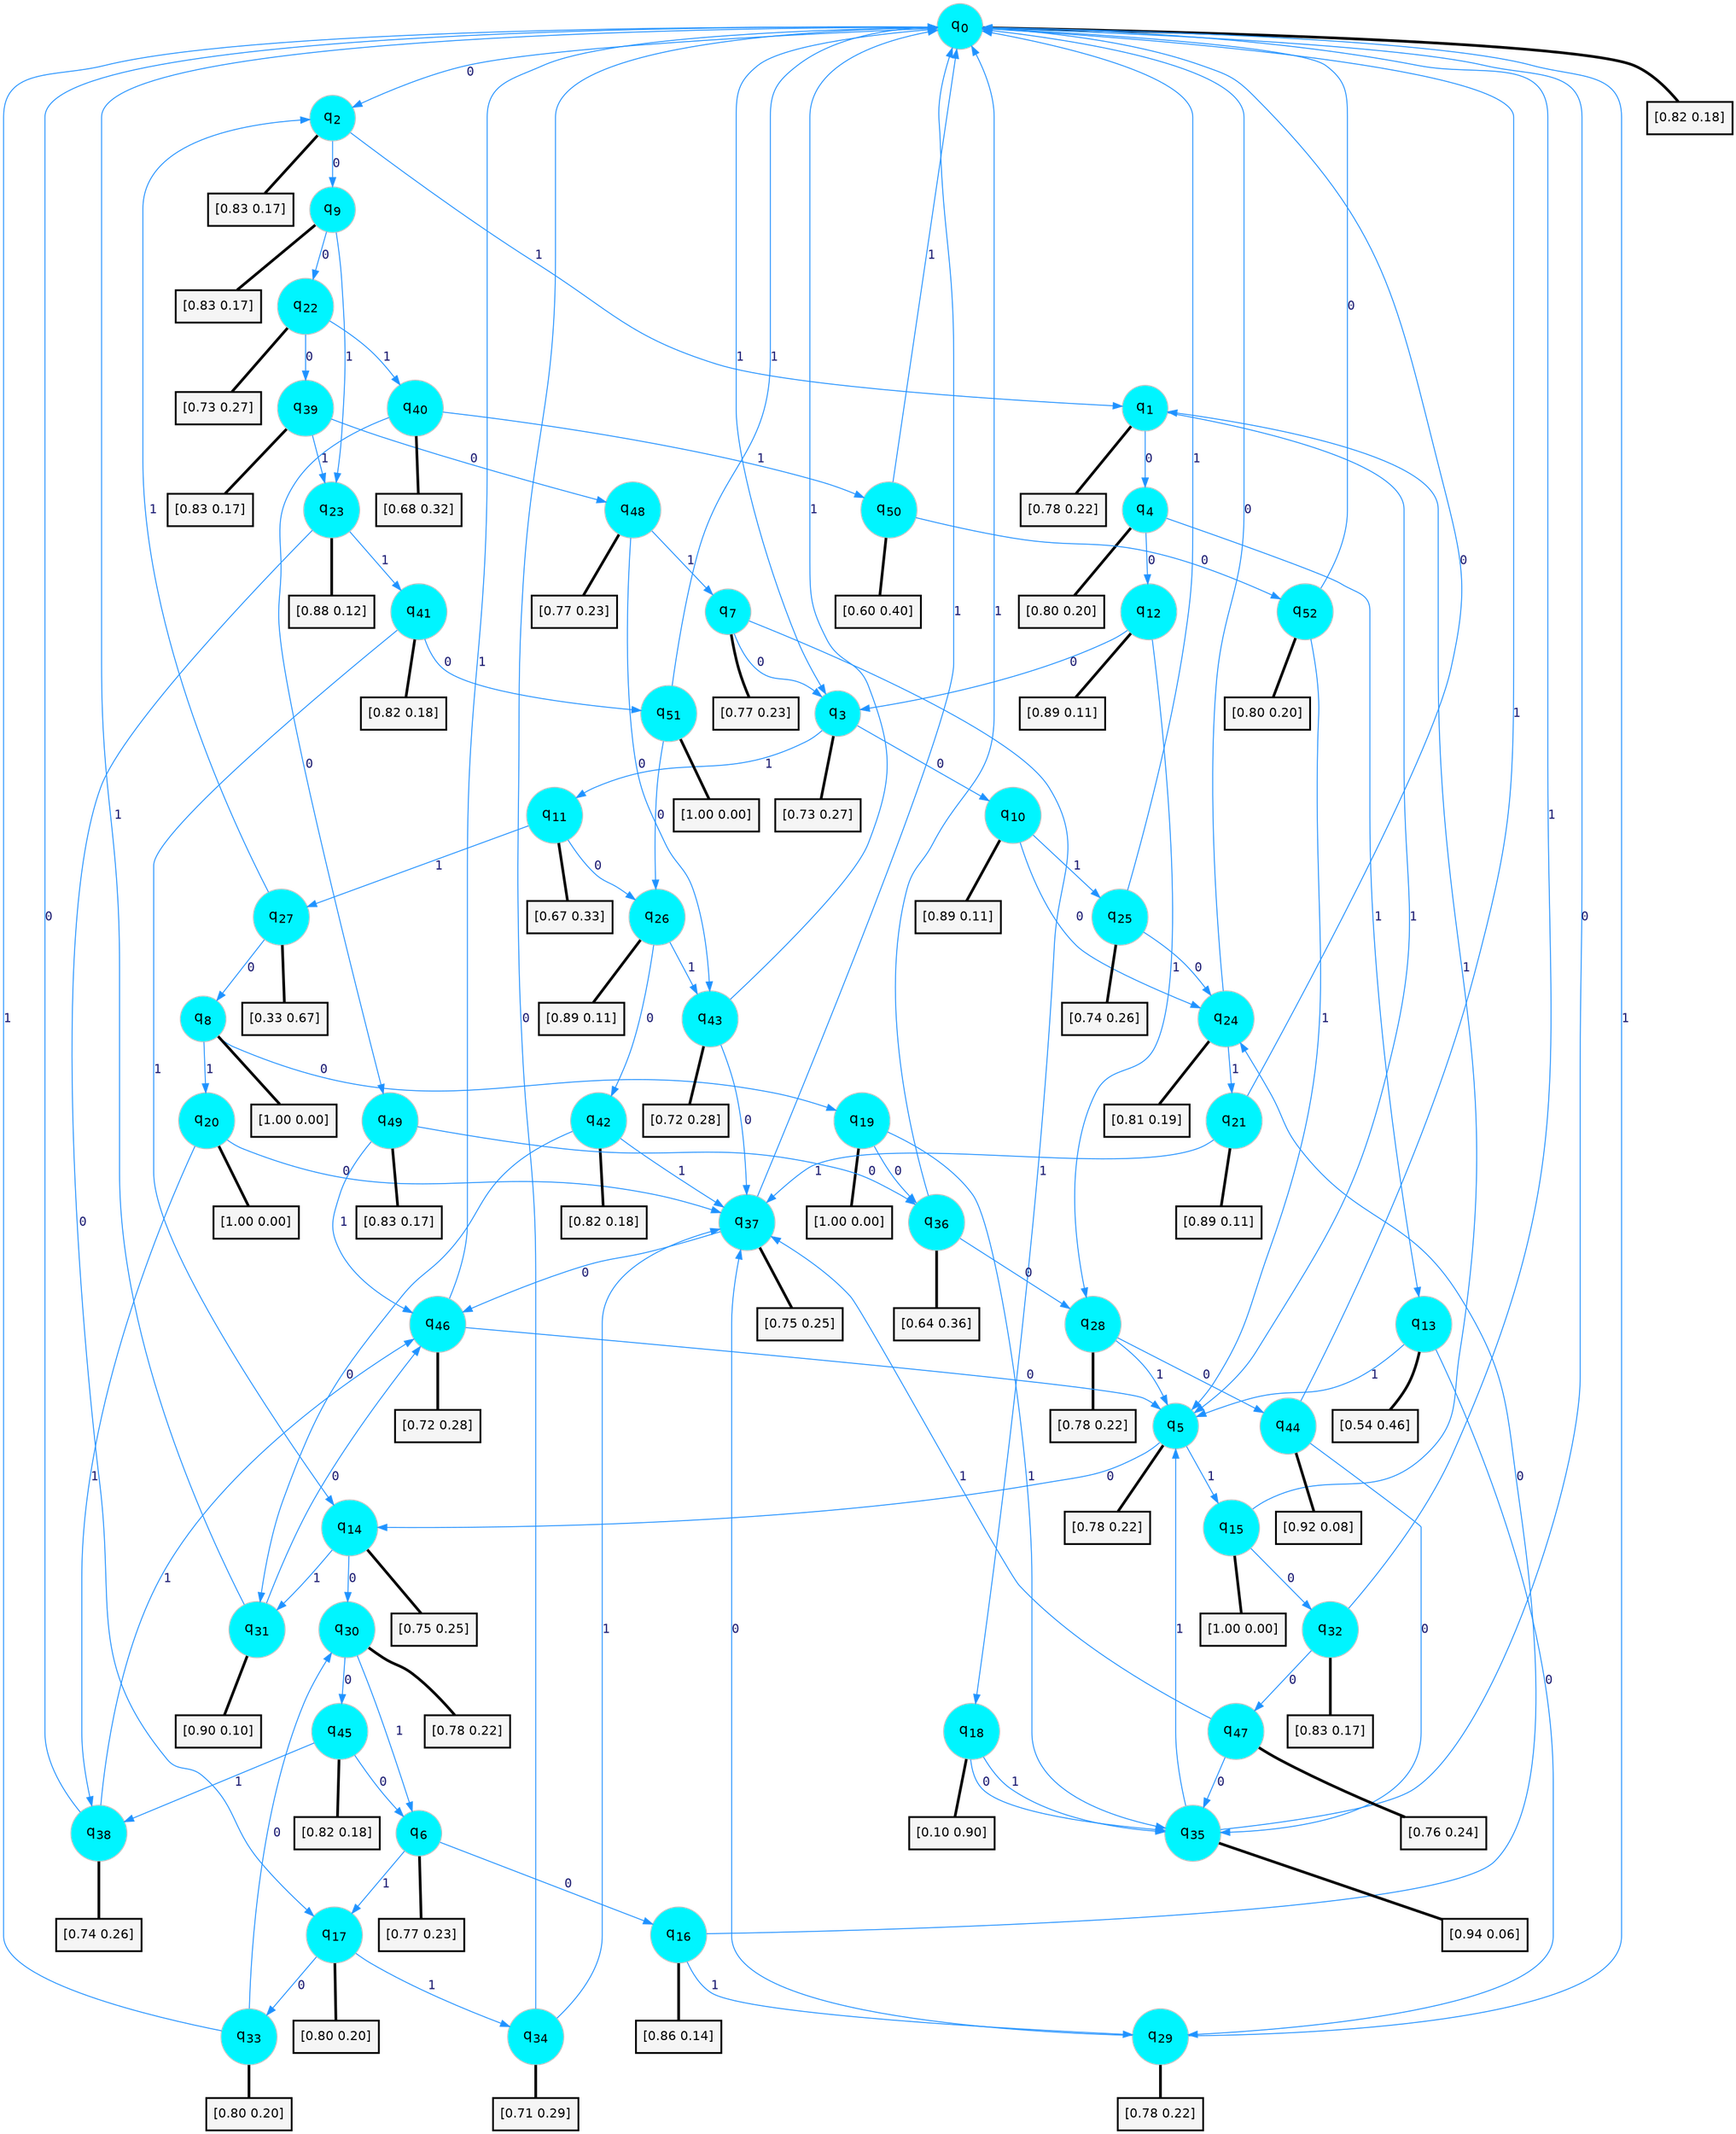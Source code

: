 digraph G {
graph [
bgcolor=transparent, dpi=300, rankdir=TD, size="40,25"];
node [
color=gray, fillcolor=turquoise1, fontcolor=black, fontname=Helvetica, fontsize=16, fontweight=bold, shape=circle, style=filled];
edge [
arrowsize=1, color=dodgerblue1, fontcolor=midnightblue, fontname=courier, fontweight=bold, penwidth=1, style=solid, weight=20];
0[label=<q<SUB>0</SUB>>];
1[label=<q<SUB>1</SUB>>];
2[label=<q<SUB>2</SUB>>];
3[label=<q<SUB>3</SUB>>];
4[label=<q<SUB>4</SUB>>];
5[label=<q<SUB>5</SUB>>];
6[label=<q<SUB>6</SUB>>];
7[label=<q<SUB>7</SUB>>];
8[label=<q<SUB>8</SUB>>];
9[label=<q<SUB>9</SUB>>];
10[label=<q<SUB>10</SUB>>];
11[label=<q<SUB>11</SUB>>];
12[label=<q<SUB>12</SUB>>];
13[label=<q<SUB>13</SUB>>];
14[label=<q<SUB>14</SUB>>];
15[label=<q<SUB>15</SUB>>];
16[label=<q<SUB>16</SUB>>];
17[label=<q<SUB>17</SUB>>];
18[label=<q<SUB>18</SUB>>];
19[label=<q<SUB>19</SUB>>];
20[label=<q<SUB>20</SUB>>];
21[label=<q<SUB>21</SUB>>];
22[label=<q<SUB>22</SUB>>];
23[label=<q<SUB>23</SUB>>];
24[label=<q<SUB>24</SUB>>];
25[label=<q<SUB>25</SUB>>];
26[label=<q<SUB>26</SUB>>];
27[label=<q<SUB>27</SUB>>];
28[label=<q<SUB>28</SUB>>];
29[label=<q<SUB>29</SUB>>];
30[label=<q<SUB>30</SUB>>];
31[label=<q<SUB>31</SUB>>];
32[label=<q<SUB>32</SUB>>];
33[label=<q<SUB>33</SUB>>];
34[label=<q<SUB>34</SUB>>];
35[label=<q<SUB>35</SUB>>];
36[label=<q<SUB>36</SUB>>];
37[label=<q<SUB>37</SUB>>];
38[label=<q<SUB>38</SUB>>];
39[label=<q<SUB>39</SUB>>];
40[label=<q<SUB>40</SUB>>];
41[label=<q<SUB>41</SUB>>];
42[label=<q<SUB>42</SUB>>];
43[label=<q<SUB>43</SUB>>];
44[label=<q<SUB>44</SUB>>];
45[label=<q<SUB>45</SUB>>];
46[label=<q<SUB>46</SUB>>];
47[label=<q<SUB>47</SUB>>];
48[label=<q<SUB>48</SUB>>];
49[label=<q<SUB>49</SUB>>];
50[label=<q<SUB>50</SUB>>];
51[label=<q<SUB>51</SUB>>];
52[label=<q<SUB>52</SUB>>];
53[label="[0.82 0.18]", shape=box,fontcolor=black, fontname=Helvetica, fontsize=14, penwidth=2, fillcolor=whitesmoke,color=black];
54[label="[0.78 0.22]", shape=box,fontcolor=black, fontname=Helvetica, fontsize=14, penwidth=2, fillcolor=whitesmoke,color=black];
55[label="[0.83 0.17]", shape=box,fontcolor=black, fontname=Helvetica, fontsize=14, penwidth=2, fillcolor=whitesmoke,color=black];
56[label="[0.73 0.27]", shape=box,fontcolor=black, fontname=Helvetica, fontsize=14, penwidth=2, fillcolor=whitesmoke,color=black];
57[label="[0.80 0.20]", shape=box,fontcolor=black, fontname=Helvetica, fontsize=14, penwidth=2, fillcolor=whitesmoke,color=black];
58[label="[0.78 0.22]", shape=box,fontcolor=black, fontname=Helvetica, fontsize=14, penwidth=2, fillcolor=whitesmoke,color=black];
59[label="[0.77 0.23]", shape=box,fontcolor=black, fontname=Helvetica, fontsize=14, penwidth=2, fillcolor=whitesmoke,color=black];
60[label="[0.77 0.23]", shape=box,fontcolor=black, fontname=Helvetica, fontsize=14, penwidth=2, fillcolor=whitesmoke,color=black];
61[label="[1.00 0.00]", shape=box,fontcolor=black, fontname=Helvetica, fontsize=14, penwidth=2, fillcolor=whitesmoke,color=black];
62[label="[0.83 0.17]", shape=box,fontcolor=black, fontname=Helvetica, fontsize=14, penwidth=2, fillcolor=whitesmoke,color=black];
63[label="[0.89 0.11]", shape=box,fontcolor=black, fontname=Helvetica, fontsize=14, penwidth=2, fillcolor=whitesmoke,color=black];
64[label="[0.67 0.33]", shape=box,fontcolor=black, fontname=Helvetica, fontsize=14, penwidth=2, fillcolor=whitesmoke,color=black];
65[label="[0.89 0.11]", shape=box,fontcolor=black, fontname=Helvetica, fontsize=14, penwidth=2, fillcolor=whitesmoke,color=black];
66[label="[0.54 0.46]", shape=box,fontcolor=black, fontname=Helvetica, fontsize=14, penwidth=2, fillcolor=whitesmoke,color=black];
67[label="[0.75 0.25]", shape=box,fontcolor=black, fontname=Helvetica, fontsize=14, penwidth=2, fillcolor=whitesmoke,color=black];
68[label="[1.00 0.00]", shape=box,fontcolor=black, fontname=Helvetica, fontsize=14, penwidth=2, fillcolor=whitesmoke,color=black];
69[label="[0.86 0.14]", shape=box,fontcolor=black, fontname=Helvetica, fontsize=14, penwidth=2, fillcolor=whitesmoke,color=black];
70[label="[0.80 0.20]", shape=box,fontcolor=black, fontname=Helvetica, fontsize=14, penwidth=2, fillcolor=whitesmoke,color=black];
71[label="[0.10 0.90]", shape=box,fontcolor=black, fontname=Helvetica, fontsize=14, penwidth=2, fillcolor=whitesmoke,color=black];
72[label="[1.00 0.00]", shape=box,fontcolor=black, fontname=Helvetica, fontsize=14, penwidth=2, fillcolor=whitesmoke,color=black];
73[label="[1.00 0.00]", shape=box,fontcolor=black, fontname=Helvetica, fontsize=14, penwidth=2, fillcolor=whitesmoke,color=black];
74[label="[0.89 0.11]", shape=box,fontcolor=black, fontname=Helvetica, fontsize=14, penwidth=2, fillcolor=whitesmoke,color=black];
75[label="[0.73 0.27]", shape=box,fontcolor=black, fontname=Helvetica, fontsize=14, penwidth=2, fillcolor=whitesmoke,color=black];
76[label="[0.88 0.12]", shape=box,fontcolor=black, fontname=Helvetica, fontsize=14, penwidth=2, fillcolor=whitesmoke,color=black];
77[label="[0.81 0.19]", shape=box,fontcolor=black, fontname=Helvetica, fontsize=14, penwidth=2, fillcolor=whitesmoke,color=black];
78[label="[0.74 0.26]", shape=box,fontcolor=black, fontname=Helvetica, fontsize=14, penwidth=2, fillcolor=whitesmoke,color=black];
79[label="[0.89 0.11]", shape=box,fontcolor=black, fontname=Helvetica, fontsize=14, penwidth=2, fillcolor=whitesmoke,color=black];
80[label="[0.33 0.67]", shape=box,fontcolor=black, fontname=Helvetica, fontsize=14, penwidth=2, fillcolor=whitesmoke,color=black];
81[label="[0.78 0.22]", shape=box,fontcolor=black, fontname=Helvetica, fontsize=14, penwidth=2, fillcolor=whitesmoke,color=black];
82[label="[0.78 0.22]", shape=box,fontcolor=black, fontname=Helvetica, fontsize=14, penwidth=2, fillcolor=whitesmoke,color=black];
83[label="[0.78 0.22]", shape=box,fontcolor=black, fontname=Helvetica, fontsize=14, penwidth=2, fillcolor=whitesmoke,color=black];
84[label="[0.90 0.10]", shape=box,fontcolor=black, fontname=Helvetica, fontsize=14, penwidth=2, fillcolor=whitesmoke,color=black];
85[label="[0.83 0.17]", shape=box,fontcolor=black, fontname=Helvetica, fontsize=14, penwidth=2, fillcolor=whitesmoke,color=black];
86[label="[0.80 0.20]", shape=box,fontcolor=black, fontname=Helvetica, fontsize=14, penwidth=2, fillcolor=whitesmoke,color=black];
87[label="[0.71 0.29]", shape=box,fontcolor=black, fontname=Helvetica, fontsize=14, penwidth=2, fillcolor=whitesmoke,color=black];
88[label="[0.94 0.06]", shape=box,fontcolor=black, fontname=Helvetica, fontsize=14, penwidth=2, fillcolor=whitesmoke,color=black];
89[label="[0.64 0.36]", shape=box,fontcolor=black, fontname=Helvetica, fontsize=14, penwidth=2, fillcolor=whitesmoke,color=black];
90[label="[0.75 0.25]", shape=box,fontcolor=black, fontname=Helvetica, fontsize=14, penwidth=2, fillcolor=whitesmoke,color=black];
91[label="[0.74 0.26]", shape=box,fontcolor=black, fontname=Helvetica, fontsize=14, penwidth=2, fillcolor=whitesmoke,color=black];
92[label="[0.83 0.17]", shape=box,fontcolor=black, fontname=Helvetica, fontsize=14, penwidth=2, fillcolor=whitesmoke,color=black];
93[label="[0.68 0.32]", shape=box,fontcolor=black, fontname=Helvetica, fontsize=14, penwidth=2, fillcolor=whitesmoke,color=black];
94[label="[0.82 0.18]", shape=box,fontcolor=black, fontname=Helvetica, fontsize=14, penwidth=2, fillcolor=whitesmoke,color=black];
95[label="[0.82 0.18]", shape=box,fontcolor=black, fontname=Helvetica, fontsize=14, penwidth=2, fillcolor=whitesmoke,color=black];
96[label="[0.72 0.28]", shape=box,fontcolor=black, fontname=Helvetica, fontsize=14, penwidth=2, fillcolor=whitesmoke,color=black];
97[label="[0.92 0.08]", shape=box,fontcolor=black, fontname=Helvetica, fontsize=14, penwidth=2, fillcolor=whitesmoke,color=black];
98[label="[0.82 0.18]", shape=box,fontcolor=black, fontname=Helvetica, fontsize=14, penwidth=2, fillcolor=whitesmoke,color=black];
99[label="[0.72 0.28]", shape=box,fontcolor=black, fontname=Helvetica, fontsize=14, penwidth=2, fillcolor=whitesmoke,color=black];
100[label="[0.76 0.24]", shape=box,fontcolor=black, fontname=Helvetica, fontsize=14, penwidth=2, fillcolor=whitesmoke,color=black];
101[label="[0.77 0.23]", shape=box,fontcolor=black, fontname=Helvetica, fontsize=14, penwidth=2, fillcolor=whitesmoke,color=black];
102[label="[0.83 0.17]", shape=box,fontcolor=black, fontname=Helvetica, fontsize=14, penwidth=2, fillcolor=whitesmoke,color=black];
103[label="[0.60 0.40]", shape=box,fontcolor=black, fontname=Helvetica, fontsize=14, penwidth=2, fillcolor=whitesmoke,color=black];
104[label="[1.00 0.00]", shape=box,fontcolor=black, fontname=Helvetica, fontsize=14, penwidth=2, fillcolor=whitesmoke,color=black];
105[label="[0.80 0.20]", shape=box,fontcolor=black, fontname=Helvetica, fontsize=14, penwidth=2, fillcolor=whitesmoke,color=black];
0->2 [label=0];
0->3 [label=1];
0->53 [arrowhead=none, penwidth=3,color=black];
1->4 [label=0];
1->5 [label=1];
1->54 [arrowhead=none, penwidth=3,color=black];
2->9 [label=0];
2->1 [label=1];
2->55 [arrowhead=none, penwidth=3,color=black];
3->10 [label=0];
3->11 [label=1];
3->56 [arrowhead=none, penwidth=3,color=black];
4->12 [label=0];
4->13 [label=1];
4->57 [arrowhead=none, penwidth=3,color=black];
5->14 [label=0];
5->15 [label=1];
5->58 [arrowhead=none, penwidth=3,color=black];
6->16 [label=0];
6->17 [label=1];
6->59 [arrowhead=none, penwidth=3,color=black];
7->3 [label=0];
7->18 [label=1];
7->60 [arrowhead=none, penwidth=3,color=black];
8->19 [label=0];
8->20 [label=1];
8->61 [arrowhead=none, penwidth=3,color=black];
9->22 [label=0];
9->23 [label=1];
9->62 [arrowhead=none, penwidth=3,color=black];
10->24 [label=0];
10->25 [label=1];
10->63 [arrowhead=none, penwidth=3,color=black];
11->26 [label=0];
11->27 [label=1];
11->64 [arrowhead=none, penwidth=3,color=black];
12->3 [label=0];
12->28 [label=1];
12->65 [arrowhead=none, penwidth=3,color=black];
13->29 [label=0];
13->5 [label=1];
13->66 [arrowhead=none, penwidth=3,color=black];
14->30 [label=0];
14->31 [label=1];
14->67 [arrowhead=none, penwidth=3,color=black];
15->32 [label=0];
15->1 [label=1];
15->68 [arrowhead=none, penwidth=3,color=black];
16->24 [label=0];
16->29 [label=1];
16->69 [arrowhead=none, penwidth=3,color=black];
17->33 [label=0];
17->34 [label=1];
17->70 [arrowhead=none, penwidth=3,color=black];
18->35 [label=0];
18->35 [label=1];
18->71 [arrowhead=none, penwidth=3,color=black];
19->36 [label=0];
19->35 [label=1];
19->72 [arrowhead=none, penwidth=3,color=black];
20->37 [label=0];
20->38 [label=1];
20->73 [arrowhead=none, penwidth=3,color=black];
21->0 [label=0];
21->37 [label=1];
21->74 [arrowhead=none, penwidth=3,color=black];
22->39 [label=0];
22->40 [label=1];
22->75 [arrowhead=none, penwidth=3,color=black];
23->17 [label=0];
23->41 [label=1];
23->76 [arrowhead=none, penwidth=3,color=black];
24->0 [label=0];
24->21 [label=1];
24->77 [arrowhead=none, penwidth=3,color=black];
25->24 [label=0];
25->0 [label=1];
25->78 [arrowhead=none, penwidth=3,color=black];
26->42 [label=0];
26->43 [label=1];
26->79 [arrowhead=none, penwidth=3,color=black];
27->8 [label=0];
27->2 [label=1];
27->80 [arrowhead=none, penwidth=3,color=black];
28->44 [label=0];
28->5 [label=1];
28->81 [arrowhead=none, penwidth=3,color=black];
29->37 [label=0];
29->0 [label=1];
29->82 [arrowhead=none, penwidth=3,color=black];
30->45 [label=0];
30->6 [label=1];
30->83 [arrowhead=none, penwidth=3,color=black];
31->46 [label=0];
31->0 [label=1];
31->84 [arrowhead=none, penwidth=3,color=black];
32->47 [label=0];
32->0 [label=1];
32->85 [arrowhead=none, penwidth=3,color=black];
33->30 [label=0];
33->0 [label=1];
33->86 [arrowhead=none, penwidth=3,color=black];
34->0 [label=0];
34->37 [label=1];
34->87 [arrowhead=none, penwidth=3,color=black];
35->0 [label=0];
35->5 [label=1];
35->88 [arrowhead=none, penwidth=3,color=black];
36->28 [label=0];
36->0 [label=1];
36->89 [arrowhead=none, penwidth=3,color=black];
37->46 [label=0];
37->0 [label=1];
37->90 [arrowhead=none, penwidth=3,color=black];
38->0 [label=0];
38->46 [label=1];
38->91 [arrowhead=none, penwidth=3,color=black];
39->48 [label=0];
39->23 [label=1];
39->92 [arrowhead=none, penwidth=3,color=black];
40->49 [label=0];
40->50 [label=1];
40->93 [arrowhead=none, penwidth=3,color=black];
41->51 [label=0];
41->14 [label=1];
41->94 [arrowhead=none, penwidth=3,color=black];
42->31 [label=0];
42->37 [label=1];
42->95 [arrowhead=none, penwidth=3,color=black];
43->37 [label=0];
43->0 [label=1];
43->96 [arrowhead=none, penwidth=3,color=black];
44->35 [label=0];
44->0 [label=1];
44->97 [arrowhead=none, penwidth=3,color=black];
45->6 [label=0];
45->38 [label=1];
45->98 [arrowhead=none, penwidth=3,color=black];
46->5 [label=0];
46->0 [label=1];
46->99 [arrowhead=none, penwidth=3,color=black];
47->35 [label=0];
47->37 [label=1];
47->100 [arrowhead=none, penwidth=3,color=black];
48->43 [label=0];
48->7 [label=1];
48->101 [arrowhead=none, penwidth=3,color=black];
49->36 [label=0];
49->46 [label=1];
49->102 [arrowhead=none, penwidth=3,color=black];
50->52 [label=0];
50->0 [label=1];
50->103 [arrowhead=none, penwidth=3,color=black];
51->26 [label=0];
51->0 [label=1];
51->104 [arrowhead=none, penwidth=3,color=black];
52->0 [label=0];
52->5 [label=1];
52->105 [arrowhead=none, penwidth=3,color=black];
}
